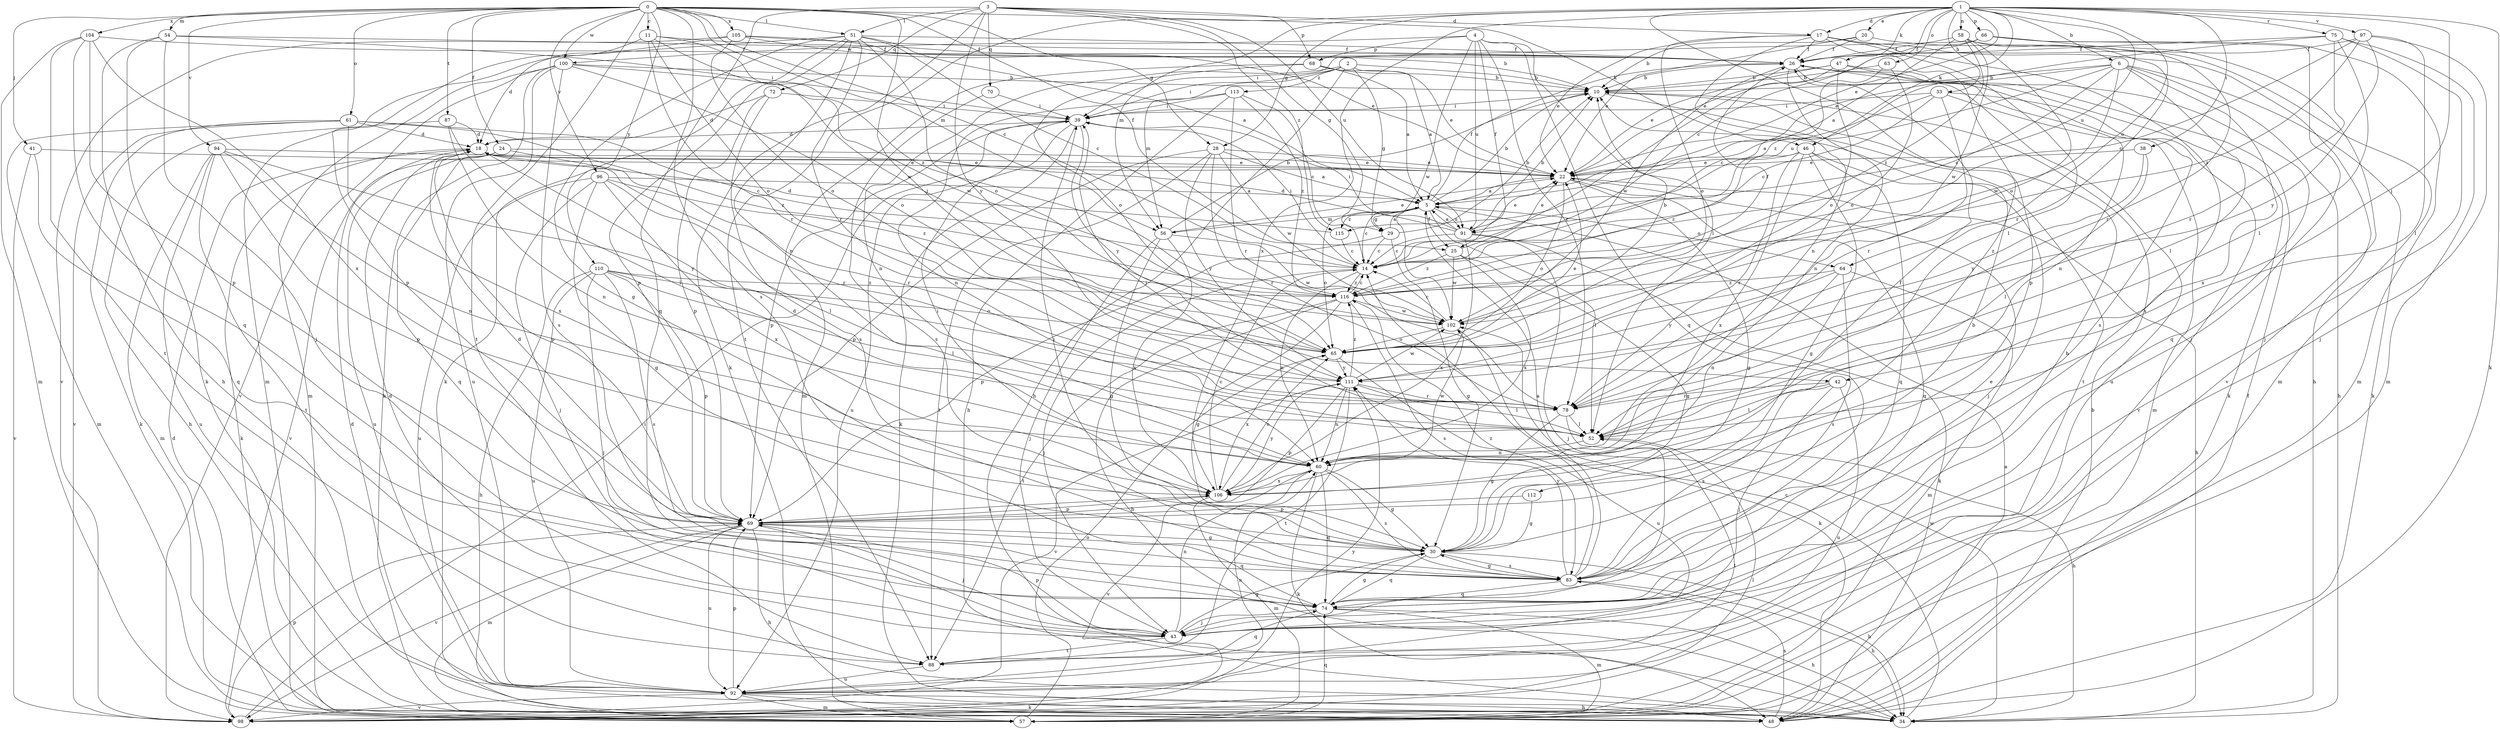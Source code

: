 strict digraph  {
0;
1;
2;
3;
4;
5;
6;
10;
11;
14;
17;
18;
20;
22;
24;
25;
26;
28;
29;
30;
33;
34;
38;
39;
41;
42;
43;
46;
47;
48;
51;
52;
54;
56;
57;
58;
60;
61;
63;
64;
65;
66;
68;
69;
70;
72;
74;
75;
78;
83;
87;
88;
91;
92;
94;
96;
97;
98;
100;
102;
104;
105;
106;
110;
111;
112;
113;
115;
116;
0 -> 11  [label=c];
0 -> 14  [label=c];
0 -> 24  [label=f];
0 -> 25  [label=f];
0 -> 28  [label=g];
0 -> 41  [label=j];
0 -> 42  [label=j];
0 -> 46  [label=k];
0 -> 51  [label=l];
0 -> 54  [label=m];
0 -> 56  [label=m];
0 -> 61  [label=o];
0 -> 83  [label=s];
0 -> 87  [label=t];
0 -> 88  [label=t];
0 -> 94  [label=v];
0 -> 96  [label=v];
0 -> 100  [label=w];
0 -> 104  [label=x];
0 -> 105  [label=x];
0 -> 110  [label=y];
1 -> 6  [label=b];
1 -> 14  [label=c];
1 -> 17  [label=d];
1 -> 20  [label=e];
1 -> 22  [label=e];
1 -> 28  [label=g];
1 -> 33  [label=h];
1 -> 38  [label=i];
1 -> 42  [label=j];
1 -> 46  [label=k];
1 -> 47  [label=k];
1 -> 48  [label=k];
1 -> 56  [label=m];
1 -> 58  [label=n];
1 -> 63  [label=o];
1 -> 64  [label=o];
1 -> 66  [label=p];
1 -> 75  [label=r];
1 -> 88  [label=t];
1 -> 91  [label=u];
1 -> 97  [label=v];
1 -> 106  [label=x];
1 -> 112  [label=z];
2 -> 5  [label=a];
2 -> 10  [label=b];
2 -> 29  [label=g];
2 -> 34  [label=h];
2 -> 39  [label=i];
2 -> 56  [label=m];
2 -> 60  [label=n];
2 -> 113  [label=z];
3 -> 17  [label=d];
3 -> 29  [label=g];
3 -> 48  [label=k];
3 -> 51  [label=l];
3 -> 68  [label=p];
3 -> 70  [label=q];
3 -> 72  [label=q];
3 -> 74  [label=q];
3 -> 91  [label=u];
3 -> 111  [label=y];
3 -> 115  [label=z];
4 -> 25  [label=f];
4 -> 52  [label=l];
4 -> 68  [label=p];
4 -> 74  [label=q];
4 -> 78  [label=r];
4 -> 91  [label=u];
4 -> 100  [label=w];
4 -> 102  [label=w];
5 -> 10  [label=b];
5 -> 14  [label=c];
5 -> 25  [label=f];
5 -> 26  [label=f];
5 -> 29  [label=g];
5 -> 52  [label=l];
5 -> 56  [label=m];
5 -> 64  [label=o];
5 -> 65  [label=o];
5 -> 91  [label=u];
5 -> 115  [label=z];
6 -> 10  [label=b];
6 -> 14  [label=c];
6 -> 34  [label=h];
6 -> 48  [label=k];
6 -> 52  [label=l];
6 -> 91  [label=u];
6 -> 102  [label=w];
6 -> 106  [label=x];
6 -> 115  [label=z];
10 -> 39  [label=i];
10 -> 88  [label=t];
11 -> 26  [label=f];
11 -> 65  [label=o];
11 -> 69  [label=p];
11 -> 78  [label=r];
11 -> 102  [label=w];
11 -> 116  [label=z];
14 -> 39  [label=i];
14 -> 43  [label=j];
14 -> 60  [label=n];
14 -> 116  [label=z];
17 -> 22  [label=e];
17 -> 26  [label=f];
17 -> 34  [label=h];
17 -> 52  [label=l];
17 -> 60  [label=n];
17 -> 65  [label=o];
17 -> 69  [label=p];
17 -> 83  [label=s];
18 -> 22  [label=e];
18 -> 48  [label=k];
18 -> 69  [label=p];
18 -> 78  [label=r];
20 -> 10  [label=b];
20 -> 22  [label=e];
20 -> 26  [label=f];
20 -> 57  [label=m];
22 -> 5  [label=a];
22 -> 30  [label=g];
22 -> 34  [label=h];
22 -> 65  [label=o];
22 -> 74  [label=q];
24 -> 22  [label=e];
24 -> 74  [label=q];
24 -> 78  [label=r];
24 -> 92  [label=u];
24 -> 98  [label=v];
25 -> 22  [label=e];
25 -> 30  [label=g];
25 -> 102  [label=w];
25 -> 106  [label=x];
25 -> 116  [label=z];
26 -> 10  [label=b];
26 -> 48  [label=k];
26 -> 60  [label=n];
26 -> 83  [label=s];
26 -> 92  [label=u];
26 -> 102  [label=w];
28 -> 5  [label=a];
28 -> 22  [label=e];
28 -> 69  [label=p];
28 -> 78  [label=r];
28 -> 88  [label=t];
28 -> 102  [label=w];
28 -> 111  [label=y];
29 -> 5  [label=a];
29 -> 10  [label=b];
29 -> 14  [label=c];
29 -> 30  [label=g];
29 -> 69  [label=p];
30 -> 10  [label=b];
30 -> 34  [label=h];
30 -> 39  [label=i];
30 -> 74  [label=q];
30 -> 83  [label=s];
33 -> 5  [label=a];
33 -> 14  [label=c];
33 -> 39  [label=i];
33 -> 57  [label=m];
33 -> 78  [label=r];
33 -> 98  [label=v];
34 -> 14  [label=c];
34 -> 102  [label=w];
38 -> 22  [label=e];
38 -> 52  [label=l];
38 -> 111  [label=y];
39 -> 18  [label=d];
39 -> 48  [label=k];
39 -> 69  [label=p];
39 -> 92  [label=u];
39 -> 111  [label=y];
41 -> 22  [label=e];
41 -> 74  [label=q];
41 -> 98  [label=v];
42 -> 43  [label=j];
42 -> 52  [label=l];
42 -> 78  [label=r];
42 -> 83  [label=s];
42 -> 92  [label=u];
43 -> 18  [label=d];
43 -> 30  [label=g];
43 -> 60  [label=n];
43 -> 69  [label=p];
43 -> 88  [label=t];
46 -> 22  [label=e];
46 -> 30  [label=g];
46 -> 43  [label=j];
46 -> 74  [label=q];
46 -> 78  [label=r];
46 -> 106  [label=x];
46 -> 116  [label=z];
47 -> 10  [label=b];
47 -> 14  [label=c];
47 -> 22  [label=e];
47 -> 60  [label=n];
47 -> 65  [label=o];
47 -> 74  [label=q];
48 -> 5  [label=a];
48 -> 10  [label=b];
48 -> 26  [label=f];
48 -> 83  [label=s];
51 -> 5  [label=a];
51 -> 14  [label=c];
51 -> 26  [label=f];
51 -> 30  [label=g];
51 -> 48  [label=k];
51 -> 57  [label=m];
51 -> 60  [label=n];
51 -> 65  [label=o];
51 -> 69  [label=p];
51 -> 78  [label=r];
52 -> 39  [label=i];
52 -> 60  [label=n];
54 -> 26  [label=f];
54 -> 34  [label=h];
54 -> 39  [label=i];
54 -> 43  [label=j];
54 -> 48  [label=k];
56 -> 10  [label=b];
56 -> 22  [label=e];
56 -> 30  [label=g];
56 -> 43  [label=j];
56 -> 102  [label=w];
56 -> 106  [label=x];
57 -> 18  [label=d];
57 -> 65  [label=o];
57 -> 74  [label=q];
58 -> 5  [label=a];
58 -> 26  [label=f];
58 -> 65  [label=o];
58 -> 78  [label=r];
58 -> 98  [label=v];
58 -> 102  [label=w];
58 -> 116  [label=z];
60 -> 18  [label=d];
60 -> 30  [label=g];
60 -> 48  [label=k];
60 -> 74  [label=q];
60 -> 83  [label=s];
60 -> 98  [label=v];
60 -> 102  [label=w];
60 -> 106  [label=x];
61 -> 14  [label=c];
61 -> 18  [label=d];
61 -> 48  [label=k];
61 -> 57  [label=m];
61 -> 98  [label=v];
61 -> 106  [label=x];
61 -> 116  [label=z];
63 -> 10  [label=b];
63 -> 14  [label=c];
63 -> 65  [label=o];
64 -> 57  [label=m];
64 -> 60  [label=n];
64 -> 83  [label=s];
64 -> 111  [label=y];
64 -> 116  [label=z];
65 -> 22  [label=e];
65 -> 92  [label=u];
65 -> 106  [label=x];
65 -> 111  [label=y];
66 -> 22  [label=e];
66 -> 26  [label=f];
66 -> 39  [label=i];
66 -> 43  [label=j];
66 -> 57  [label=m];
66 -> 78  [label=r];
68 -> 5  [label=a];
68 -> 10  [label=b];
68 -> 22  [label=e];
68 -> 57  [label=m];
68 -> 65  [label=o];
69 -> 18  [label=d];
69 -> 30  [label=g];
69 -> 34  [label=h];
69 -> 43  [label=j];
69 -> 57  [label=m];
69 -> 74  [label=q];
69 -> 92  [label=u];
69 -> 98  [label=v];
69 -> 106  [label=x];
70 -> 39  [label=i];
70 -> 83  [label=s];
72 -> 18  [label=d];
72 -> 39  [label=i];
72 -> 69  [label=p];
72 -> 83  [label=s];
74 -> 10  [label=b];
74 -> 30  [label=g];
74 -> 34  [label=h];
74 -> 43  [label=j];
74 -> 57  [label=m];
75 -> 22  [label=e];
75 -> 26  [label=f];
75 -> 43  [label=j];
75 -> 52  [label=l];
75 -> 57  [label=m];
75 -> 78  [label=r];
78 -> 30  [label=g];
78 -> 34  [label=h];
78 -> 52  [label=l];
83 -> 5  [label=a];
83 -> 22  [label=e];
83 -> 30  [label=g];
83 -> 34  [label=h];
83 -> 74  [label=q];
83 -> 111  [label=y];
83 -> 116  [label=z];
87 -> 18  [label=d];
87 -> 34  [label=h];
87 -> 52  [label=l];
87 -> 60  [label=n];
88 -> 74  [label=q];
88 -> 92  [label=u];
91 -> 5  [label=a];
91 -> 10  [label=b];
91 -> 14  [label=c];
91 -> 18  [label=d];
91 -> 22  [label=e];
91 -> 39  [label=i];
91 -> 43  [label=j];
91 -> 48  [label=k];
91 -> 106  [label=x];
92 -> 18  [label=d];
92 -> 34  [label=h];
92 -> 48  [label=k];
92 -> 52  [label=l];
92 -> 57  [label=m];
92 -> 60  [label=n];
92 -> 69  [label=p];
92 -> 98  [label=v];
94 -> 22  [label=e];
94 -> 57  [label=m];
94 -> 60  [label=n];
94 -> 69  [label=p];
94 -> 88  [label=t];
94 -> 92  [label=u];
94 -> 111  [label=y];
96 -> 5  [label=a];
96 -> 30  [label=g];
96 -> 43  [label=j];
96 -> 52  [label=l];
96 -> 92  [label=u];
96 -> 106  [label=x];
96 -> 116  [label=z];
97 -> 14  [label=c];
97 -> 26  [label=f];
97 -> 43  [label=j];
97 -> 52  [label=l];
97 -> 111  [label=y];
97 -> 116  [label=z];
98 -> 39  [label=i];
98 -> 52  [label=l];
98 -> 69  [label=p];
98 -> 111  [label=y];
100 -> 10  [label=b];
100 -> 48  [label=k];
100 -> 57  [label=m];
100 -> 65  [label=o];
100 -> 83  [label=s];
100 -> 92  [label=u];
100 -> 98  [label=v];
100 -> 102  [label=w];
102 -> 10  [label=b];
102 -> 14  [label=c];
102 -> 48  [label=k];
102 -> 65  [label=o];
104 -> 26  [label=f];
104 -> 57  [label=m];
104 -> 69  [label=p];
104 -> 74  [label=q];
104 -> 88  [label=t];
104 -> 106  [label=x];
105 -> 10  [label=b];
105 -> 18  [label=d];
105 -> 22  [label=e];
105 -> 26  [label=f];
105 -> 65  [label=o];
105 -> 98  [label=v];
106 -> 14  [label=c];
106 -> 26  [label=f];
106 -> 39  [label=i];
106 -> 57  [label=m];
106 -> 65  [label=o];
106 -> 69  [label=p];
106 -> 111  [label=y];
110 -> 34  [label=h];
110 -> 43  [label=j];
110 -> 52  [label=l];
110 -> 65  [label=o];
110 -> 69  [label=p];
110 -> 83  [label=s];
110 -> 92  [label=u];
110 -> 116  [label=z];
111 -> 52  [label=l];
111 -> 60  [label=n];
111 -> 69  [label=p];
111 -> 78  [label=r];
111 -> 88  [label=t];
111 -> 98  [label=v];
111 -> 102  [label=w];
111 -> 116  [label=z];
112 -> 30  [label=g];
112 -> 69  [label=p];
113 -> 14  [label=c];
113 -> 34  [label=h];
113 -> 39  [label=i];
113 -> 60  [label=n];
113 -> 78  [label=r];
113 -> 116  [label=z];
115 -> 14  [label=c];
115 -> 18  [label=d];
116 -> 14  [label=c];
116 -> 26  [label=f];
116 -> 30  [label=g];
116 -> 34  [label=h];
116 -> 83  [label=s];
116 -> 88  [label=t];
116 -> 102  [label=w];
}
